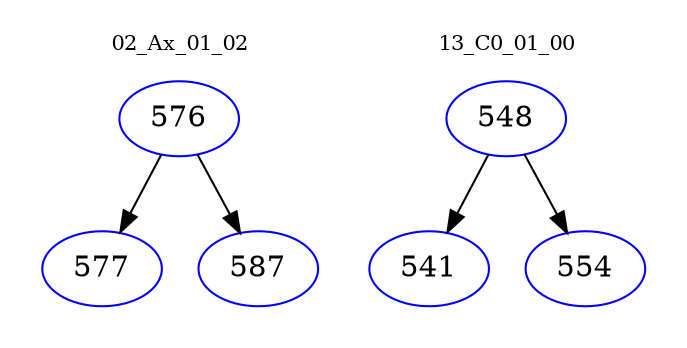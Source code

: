 digraph{
subgraph cluster_0 {
color = white
label = "02_Ax_01_02";
fontsize=10;
T0_576 [label="576", color="blue"]
T0_576 -> T0_577 [color="black"]
T0_577 [label="577", color="blue"]
T0_576 -> T0_587 [color="black"]
T0_587 [label="587", color="blue"]
}
subgraph cluster_1 {
color = white
label = "13_C0_01_00";
fontsize=10;
T1_548 [label="548", color="blue"]
T1_548 -> T1_541 [color="black"]
T1_541 [label="541", color="blue"]
T1_548 -> T1_554 [color="black"]
T1_554 [label="554", color="blue"]
}
}
